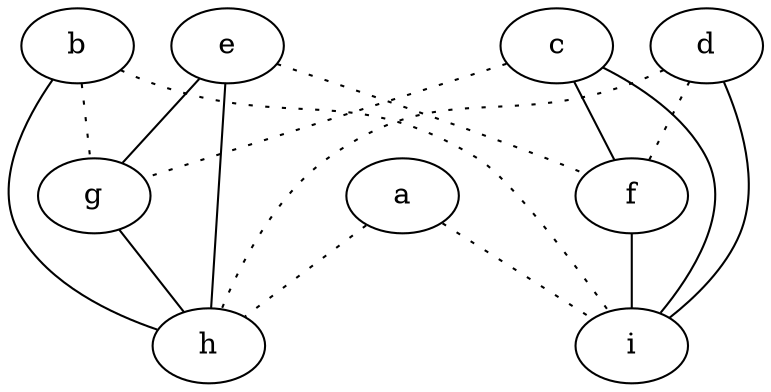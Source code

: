 graph {
a -- h [style=dotted];
a -- i [style=dotted];
b -- g [style=dotted];
b -- h;
b -- i [style=dotted];
c -- f;
c -- g [style=dotted];
c -- i;
d -- f [style=dotted];
d -- h [style=dotted];
d -- i;
e -- f [style=dotted];
e -- g;
e -- h;
f -- i;
g -- h;
}
